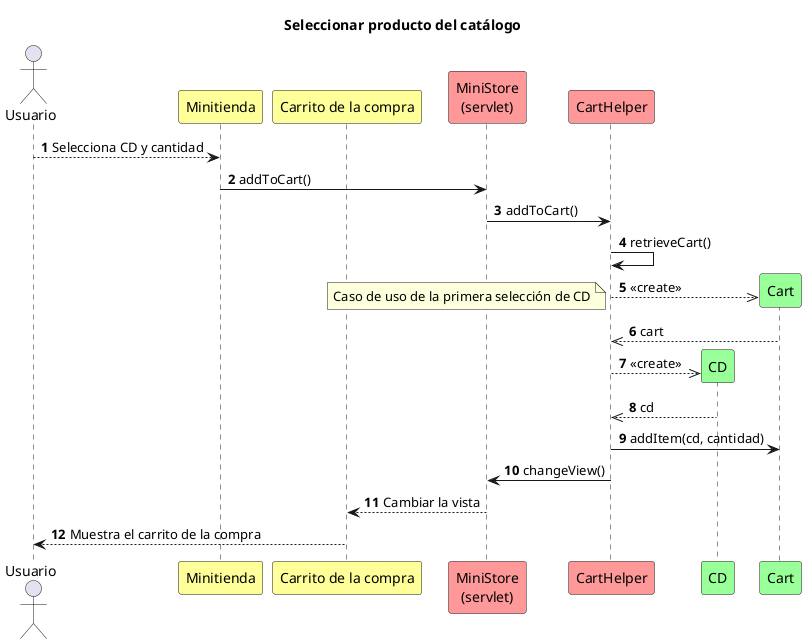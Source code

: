 @startuml
'https://plantuml.com/sequence-diagram
autonumber

title Seleccionar producto del catálogo

actor Usuario
participant "Minitienda" as Index               #ffff99
participant "Carrito de la compra" as CartPage  #ffff99
participant "MiniStore\n(servlet)" as Servlet   #ff9999
participant CartHelper                          #ff9999
participant CD                                  #99ff99
participant Cart                                #99ff99

Usuario --> Index: Selecciona CD y cantidad
Index -> Servlet: addToCart()
Servlet -> CartHelper: addToCart()
CartHelper -> CartHelper: retrieveCart()
create Cart
CartHelper -->> Cart: <<create>>
note left: Caso de uso de la primera selección de CD
return cart
create CD
CartHelper -->> CD: <<create>>
return cd
CartHelper -> Cart: addItem(cd, cantidad)
CartHelper -> Servlet: changeView()
Servlet --> CartPage: Cambiar la vista
CartPage --> Usuario: Muestra el carrito de la compra

@enduml

